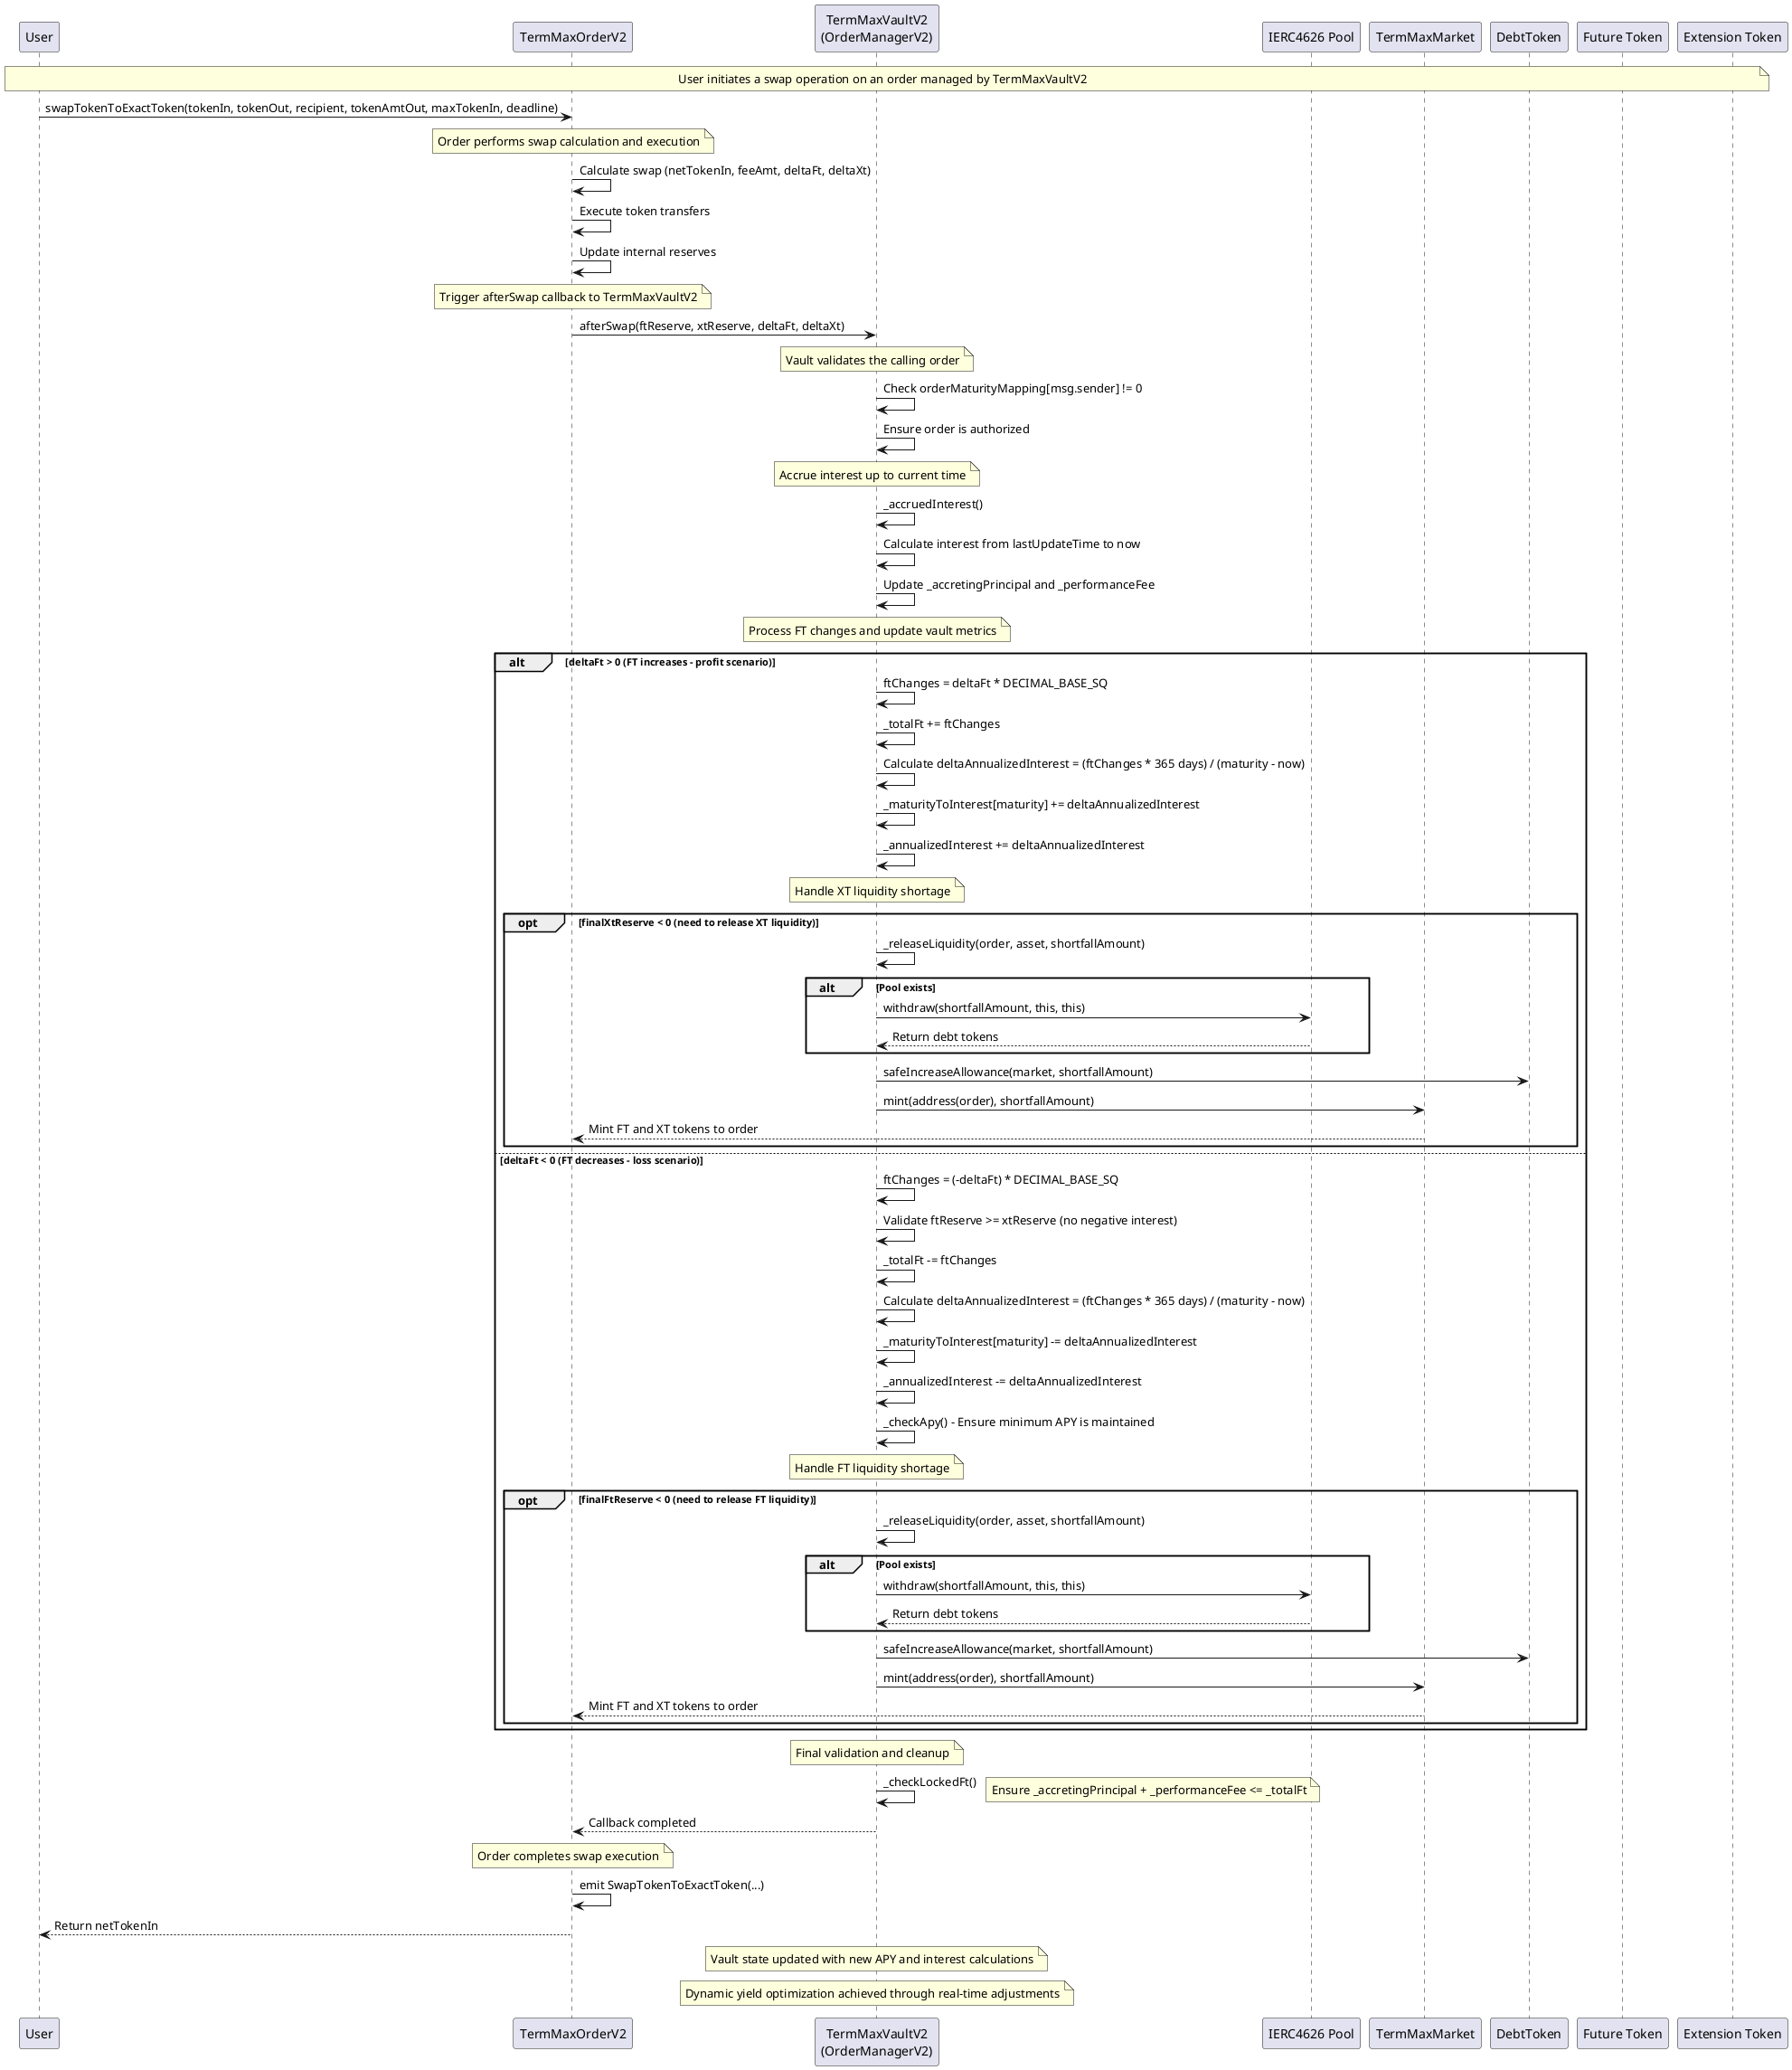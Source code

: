 @startuml TermMaxVaultV2 afterSwap Integration

participant User
participant TermMaxOrderV2
participant TermMaxVaultV2 as "TermMaxVaultV2\n(OrderManagerV2)"
participant Pool as "IERC4626 Pool"
participant Market as "TermMaxMarket"
participant DebtToken
participant FT as "Future Token"
participant XT as "Extension Token"

note over User, XT: User initiates a swap operation on an order managed by TermMaxVaultV2

User -> TermMaxOrderV2: swapTokenToExactToken(tokenIn, tokenOut, recipient, tokenAmtOut, maxTokenIn, deadline)

note over TermMaxOrderV2: Order performs swap calculation and execution
TermMaxOrderV2 -> TermMaxOrderV2: Calculate swap (netTokenIn, feeAmt, deltaFt, deltaXt)
TermMaxOrderV2 -> TermMaxOrderV2: Execute token transfers
TermMaxOrderV2 -> TermMaxOrderV2: Update internal reserves

note over TermMaxOrderV2: Trigger afterSwap callback to TermMaxVaultV2
TermMaxOrderV2 -> TermMaxVaultV2: afterSwap(ftReserve, xtReserve, deltaFt, deltaXt)

note over TermMaxVaultV2: Vault validates the calling order
TermMaxVaultV2 -> TermMaxVaultV2: Check orderMaturityMapping[msg.sender] != 0
TermMaxVaultV2 -> TermMaxVaultV2: Ensure order is authorized

note over TermMaxVaultV2: Accrue interest up to current time
TermMaxVaultV2 -> TermMaxVaultV2: _accruedInterest()
TermMaxVaultV2 -> TermMaxVaultV2: Calculate interest from lastUpdateTime to now
TermMaxVaultV2 -> TermMaxVaultV2: Update _accretingPrincipal and _performanceFee

note over TermMaxVaultV2: Process FT changes and update vault metrics
alt deltaFt > 0 (FT increases - profit scenario)
    TermMaxVaultV2 -> TermMaxVaultV2: ftChanges = deltaFt * DECIMAL_BASE_SQ
    TermMaxVaultV2 -> TermMaxVaultV2: _totalFt += ftChanges
    TermMaxVaultV2 -> TermMaxVaultV2: Calculate deltaAnnualizedInterest = (ftChanges * 365 days) / (maturity - now)
    TermMaxVaultV2 -> TermMaxVaultV2: _maturityToInterest[maturity] += deltaAnnualizedInterest
    TermMaxVaultV2 -> TermMaxVaultV2: _annualizedInterest += deltaAnnualizedInterest
    
    note over TermMaxVaultV2: Handle XT liquidity shortage
    opt finalXtReserve < 0 (need to release XT liquidity)
        TermMaxVaultV2 -> TermMaxVaultV2: _releaseLiquidity(order, asset, shortfallAmount)
        alt Pool exists
            TermMaxVaultV2 -> Pool: withdraw(shortfallAmount, this, this)
            Pool --> TermMaxVaultV2: Return debt tokens
        end
        TermMaxVaultV2 -> DebtToken: safeIncreaseAllowance(market, shortfallAmount)
        TermMaxVaultV2 -> Market: mint(address(order), shortfallAmount)
        Market --> TermMaxOrderV2: Mint FT and XT tokens to order
    end

else deltaFt < 0 (FT decreases - loss scenario)
    TermMaxVaultV2 -> TermMaxVaultV2: ftChanges = (-deltaFt) * DECIMAL_BASE_SQ
    TermMaxVaultV2 -> TermMaxVaultV2: Validate ftReserve >= xtReserve (no negative interest)
    TermMaxVaultV2 -> TermMaxVaultV2: _totalFt -= ftChanges
    TermMaxVaultV2 -> TermMaxVaultV2: Calculate deltaAnnualizedInterest = (ftChanges * 365 days) / (maturity - now)
    TermMaxVaultV2 -> TermMaxVaultV2: _maturityToInterest[maturity] -= deltaAnnualizedInterest
    TermMaxVaultV2 -> TermMaxVaultV2: _annualizedInterest -= deltaAnnualizedInterest
    TermMaxVaultV2 -> TermMaxVaultV2: _checkApy() - Ensure minimum APY is maintained
    
    note over TermMaxVaultV2: Handle FT liquidity shortage
    opt finalFtReserve < 0 (need to release FT liquidity)
        TermMaxVaultV2 -> TermMaxVaultV2: _releaseLiquidity(order, asset, shortfallAmount)
        alt Pool exists
            TermMaxVaultV2 -> Pool: withdraw(shortfallAmount, this, this)
            Pool --> TermMaxVaultV2: Return debt tokens
        end
        TermMaxVaultV2 -> DebtToken: safeIncreaseAllowance(market, shortfallAmount)
        TermMaxVaultV2 -> Market: mint(address(order), shortfallAmount)
        Market --> TermMaxOrderV2: Mint FT and XT tokens to order
    end
end

note over TermMaxVaultV2: Final validation and cleanup
TermMaxVaultV2 -> TermMaxVaultV2: _checkLockedFt()
note right: Ensure _accretingPrincipal + _performanceFee <= _totalFt

TermMaxVaultV2 --> TermMaxOrderV2: Callback completed

note over TermMaxOrderV2: Order completes swap execution
TermMaxOrderV2 -> TermMaxOrderV2: emit SwapTokenToExactToken(...)
TermMaxOrderV2 --> User: Return netTokenIn

note over TermMaxVaultV2: Vault state updated with new APY and interest calculations
note over TermMaxVaultV2: Dynamic yield optimization achieved through real-time adjustments

@enduml